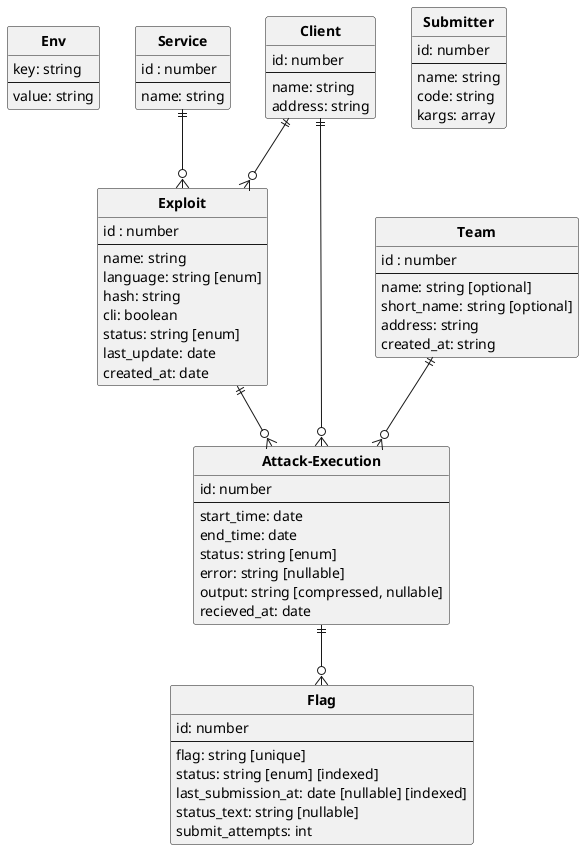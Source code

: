 @startuml er-schema
hide circle


entity "**Env**" as env {
    key: string
    --
    value: string
}

entity "**Exploit**" as exploit{
    id : number
    --
    name: string
    language: string [enum]
    hash: string
    cli: boolean
    status: string [enum]
    last_update: date
    created_at: date
}

entity "**Flag**" as flag{
    id: number
    --
    flag: string [unique]
    status: string [enum] [indexed]
    last_submission_at: date [nullable] [indexed]
    status_text: string [nullable]
    submit_attempts: int
}

entity "**Attack-Execution**" as attack{
    id: number
    --
    start_time: date
    end_time: date
    status: string [enum]
    error: string [nullable]
    output: string [compressed, nullable]
    recieved_at: date
}

entity "**Client**" as client{
    id: number
    --
    name: string
    address: string
}

entity "**Service**" as service{
    id : number
    --
    name: string
}

entity "**Team**" as team{
    id : number
    --
    name: string [optional]
    short_name: string [optional]
    address: string
    created_at: string
}

entity "**Submitter**" as submitter{
    id: number
    --
    name: string
    code: string
    kargs: array 
}

service ||--o{ exploit
team ||--o{ attack
client ||--o{ exploit
client ||--o{ attack
exploit ||--o{ attack
attack ||--o{ flag

@enduml